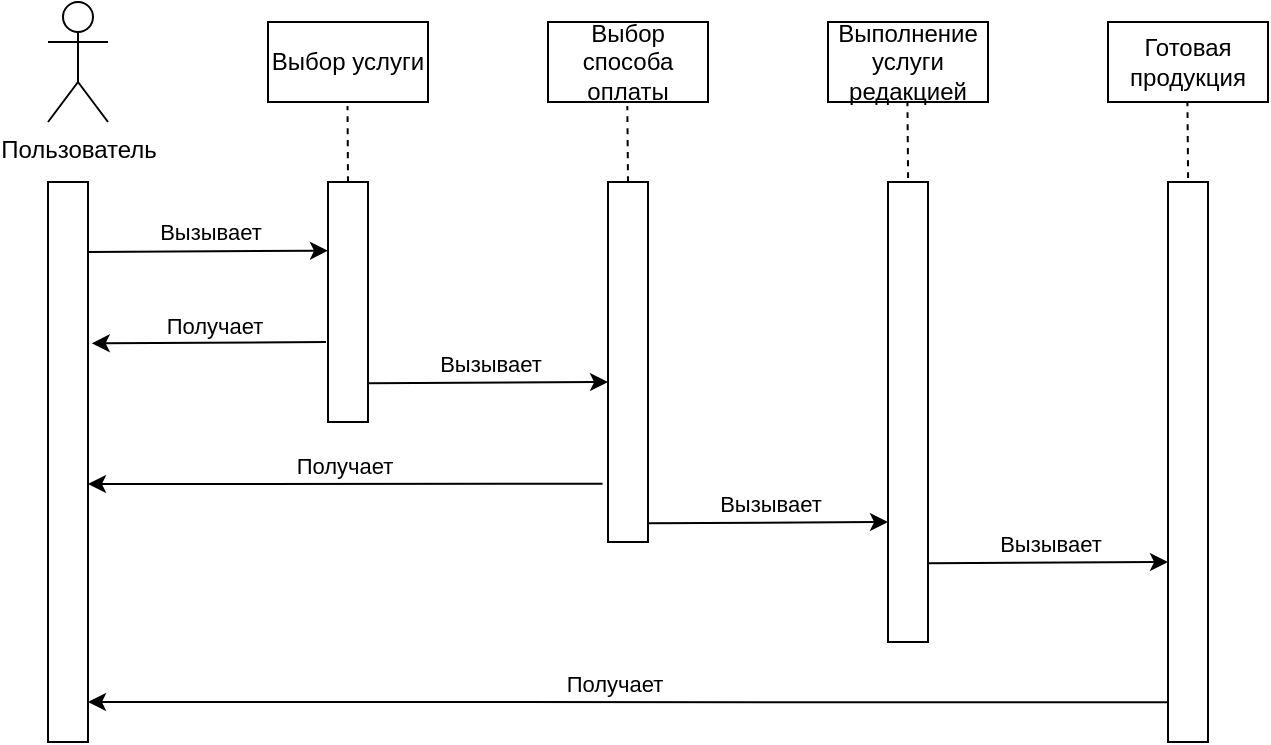 <mxfile version="24.8.6">
  <diagram name="Страница — 1" id="IqtMi52bCCeb-jUrSkYr">
    <mxGraphModel dx="664" dy="777" grid="0" gridSize="10" guides="1" tooltips="1" connect="1" arrows="1" fold="1" page="1" pageScale="1" pageWidth="827" pageHeight="1169" math="0" shadow="0">
      <root>
        <mxCell id="0" />
        <mxCell id="1" parent="0" />
        <mxCell id="VjBMBiwkj6nF564_v9z5-2" value="Выбор услуги" style="rounded=0;whiteSpace=wrap;html=1;" parent="1" vertex="1">
          <mxGeometry x="180" y="200" width="80" height="40" as="geometry" />
        </mxCell>
        <mxCell id="VjBMBiwkj6nF564_v9z5-3" value="Выбор способа оплаты" style="rounded=0;whiteSpace=wrap;html=1;" parent="1" vertex="1">
          <mxGeometry x="320" y="200" width="80" height="40" as="geometry" />
        </mxCell>
        <mxCell id="VjBMBiwkj6nF564_v9z5-7" value="" style="rounded=0;whiteSpace=wrap;html=1;" parent="1" vertex="1">
          <mxGeometry x="70" y="280" width="20" height="280" as="geometry" />
        </mxCell>
        <mxCell id="VjBMBiwkj6nF564_v9z5-10" value="" style="rounded=0;whiteSpace=wrap;html=1;" parent="1" vertex="1">
          <mxGeometry x="210" y="280" width="20" height="120" as="geometry" />
        </mxCell>
        <mxCell id="VjBMBiwkj6nF564_v9z5-12" value="" style="rounded=0;whiteSpace=wrap;html=1;" parent="1" vertex="1">
          <mxGeometry x="350" y="280" width="20" height="180" as="geometry" />
        </mxCell>
        <mxCell id="VjBMBiwkj6nF564_v9z5-23" value="" style="endArrow=none;dashed=1;html=1;rounded=0;fontSize=12;startSize=8;endSize=8;curved=1;entryX=0.5;entryY=1.058;entryDx=0;entryDy=0;entryPerimeter=0;exitX=0.5;exitY=0;exitDx=0;exitDy=0;" parent="1" source="VjBMBiwkj6nF564_v9z5-10" edge="1">
          <mxGeometry width="50" height="50" relative="1" as="geometry">
            <mxPoint x="219.76" y="280" as="sourcePoint" />
            <mxPoint x="219.76" y="242" as="targetPoint" />
          </mxGeometry>
        </mxCell>
        <mxCell id="VjBMBiwkj6nF564_v9z5-26" value="" style="endArrow=none;dashed=1;html=1;rounded=0;fontSize=12;startSize=8;endSize=8;curved=1;entryX=0.5;entryY=1.058;entryDx=0;entryDy=0;entryPerimeter=0;exitX=0.5;exitY=0;exitDx=0;exitDy=0;" parent="1" source="VjBMBiwkj6nF564_v9z5-12" edge="1">
          <mxGeometry width="50" height="50" relative="1" as="geometry">
            <mxPoint x="359.9" y="400" as="sourcePoint" />
            <mxPoint x="359.66" y="242" as="targetPoint" />
          </mxGeometry>
        </mxCell>
        <mxCell id="7FZhcnmeEdkuSMgDsyUc-2" value="Пользователь" style="shape=umlActor;verticalLabelPosition=bottom;verticalAlign=top;html=1;outlineConnect=0;" vertex="1" parent="1">
          <mxGeometry x="70" y="190" width="30" height="60" as="geometry" />
        </mxCell>
        <mxCell id="7FZhcnmeEdkuSMgDsyUc-4" value="" style="endArrow=classic;html=1;rounded=0;exitX=1.121;exitY=0.076;exitDx=0;exitDy=0;exitPerimeter=0;entryX=0.121;entryY=0.286;entryDx=0;entryDy=0;entryPerimeter=0;" edge="1" parent="1">
          <mxGeometry width="50" height="50" relative="1" as="geometry">
            <mxPoint x="90.0" y="314.96" as="sourcePoint" />
            <mxPoint x="210.0" y="314.32" as="targetPoint" />
          </mxGeometry>
        </mxCell>
        <mxCell id="7FZhcnmeEdkuSMgDsyUc-8" value="Вызывает" style="edgeLabel;html=1;align=center;verticalAlign=middle;resizable=0;points=[];" vertex="1" connectable="0" parent="7FZhcnmeEdkuSMgDsyUc-4">
          <mxGeometry x="-0.235" y="2" relative="1" as="geometry">
            <mxPoint x="15" y="-8" as="offset" />
          </mxGeometry>
        </mxCell>
        <mxCell id="7FZhcnmeEdkuSMgDsyUc-5" value="" style="endArrow=classic;html=1;rounded=0;exitX=-0.05;exitY=0.667;exitDx=0;exitDy=0;exitPerimeter=0;entryX=1.093;entryY=0.288;entryDx=0;entryDy=0;entryPerimeter=0;" edge="1" parent="1" source="VjBMBiwkj6nF564_v9z5-10" target="VjBMBiwkj6nF564_v9z5-7">
          <mxGeometry width="50" height="50" relative="1" as="geometry">
            <mxPoint x="190" y="440" as="sourcePoint" />
            <mxPoint x="240" y="390" as="targetPoint" />
          </mxGeometry>
        </mxCell>
        <mxCell id="7FZhcnmeEdkuSMgDsyUc-9" value="Получает" style="edgeLabel;html=1;align=center;verticalAlign=middle;resizable=0;points=[];" vertex="1" connectable="0" parent="7FZhcnmeEdkuSMgDsyUc-5">
          <mxGeometry x="0.046" y="-1" relative="1" as="geometry">
            <mxPoint x="5" y="-8" as="offset" />
          </mxGeometry>
        </mxCell>
        <mxCell id="7FZhcnmeEdkuSMgDsyUc-6" style="edgeStyle=orthogonalEdgeStyle;rounded=0;orthogonalLoop=1;jettySize=auto;html=1;exitX=0.5;exitY=1;exitDx=0;exitDy=0;" edge="1" parent="1" source="VjBMBiwkj6nF564_v9z5-10" target="VjBMBiwkj6nF564_v9z5-10">
          <mxGeometry relative="1" as="geometry" />
        </mxCell>
        <mxCell id="7FZhcnmeEdkuSMgDsyUc-12" value="Выполнение услуги редакцией" style="rounded=0;whiteSpace=wrap;html=1;" vertex="1" parent="1">
          <mxGeometry x="460" y="200" width="80" height="40" as="geometry" />
        </mxCell>
        <mxCell id="7FZhcnmeEdkuSMgDsyUc-13" value="&lt;span style=&quot;color: rgba(0, 0, 0, 0); font-family: monospace; font-size: 0px; text-align: start; text-wrap: nowrap;&quot;&gt;%3CmxGraphModel%3E%3Croot%3E%3CmxCell%20id%3D%220%22%2F%3E%3CmxCell%20id%3D%221%22%20parent%3D%220%22%2F%3E%3CmxCell%20id%3D%222%22%20value%3D%22%D0%92%D1%8B%D0%BF%D0%BE%D0%BB%D0%BD%D0%B5%D0%BD%D0%B8%D0%B5%20%D1%83%D1%81%D0%BB%D1%83%D0%B3%D0%B8%20%D1%80%D0%B5%D0%B4%D0%B0%D0%BA%D1%86%D0%B8%D0%B5%D0%B9%22%20style%3D%22rounded%3D0%3BwhiteSpace%3Dwrap%3Bhtml%3D1%3B%22%20vertex%3D%221%22%20parent%3D%221%22%3E%3CmxGeometry%20x%3D%22460%22%20y%3D%22200%22%20width%3D%2280%22%20height%3D%2240%22%20as%3D%22geometry%22%2F%3E%3C%2FmxCell%3E%3C%2Froot%3E%3C%2FmxGraphModel%3E&lt;/span&gt;" style="rounded=0;whiteSpace=wrap;html=1;" vertex="1" parent="1">
          <mxGeometry x="490" y="280" width="20" height="230" as="geometry" />
        </mxCell>
        <mxCell id="7FZhcnmeEdkuSMgDsyUc-14" value="" style="endArrow=none;dashed=1;html=1;rounded=0;fontSize=12;startSize=8;endSize=8;curved=1;entryX=0.5;entryY=1.058;entryDx=0;entryDy=0;entryPerimeter=0;exitX=0.5;exitY=0;exitDx=0;exitDy=0;" edge="1" parent="1">
          <mxGeometry width="50" height="50" relative="1" as="geometry">
            <mxPoint x="500.05" y="278" as="sourcePoint" />
            <mxPoint x="499.71" y="240" as="targetPoint" />
          </mxGeometry>
        </mxCell>
        <mxCell id="7FZhcnmeEdkuSMgDsyUc-15" value="" style="endArrow=classic;html=1;rounded=0;exitX=1.121;exitY=0.076;exitDx=0;exitDy=0;exitPerimeter=0;entryX=0.121;entryY=0.286;entryDx=0;entryDy=0;entryPerimeter=0;" edge="1" parent="1">
          <mxGeometry width="50" height="50" relative="1" as="geometry">
            <mxPoint x="230" y="380.64" as="sourcePoint" />
            <mxPoint x="350" y="380.0" as="targetPoint" />
          </mxGeometry>
        </mxCell>
        <mxCell id="7FZhcnmeEdkuSMgDsyUc-16" value="Вызывает" style="edgeLabel;html=1;align=center;verticalAlign=middle;resizable=0;points=[];" vertex="1" connectable="0" parent="7FZhcnmeEdkuSMgDsyUc-15">
          <mxGeometry x="-0.235" y="2" relative="1" as="geometry">
            <mxPoint x="15" y="-8" as="offset" />
          </mxGeometry>
        </mxCell>
        <mxCell id="7FZhcnmeEdkuSMgDsyUc-17" value="" style="endArrow=classic;html=1;rounded=0;exitX=-0.136;exitY=0.838;exitDx=0;exitDy=0;exitPerimeter=0;entryX=1.179;entryY=0.35;entryDx=0;entryDy=0;entryPerimeter=0;" edge="1" parent="1" source="VjBMBiwkj6nF564_v9z5-12">
          <mxGeometry width="50" height="50" relative="1" as="geometry">
            <mxPoint x="205" y="430" as="sourcePoint" />
            <mxPoint x="90" y="431" as="targetPoint" />
          </mxGeometry>
        </mxCell>
        <mxCell id="7FZhcnmeEdkuSMgDsyUc-18" value="Получает" style="edgeLabel;html=1;align=center;verticalAlign=middle;resizable=0;points=[];" vertex="1" connectable="0" parent="7FZhcnmeEdkuSMgDsyUc-17">
          <mxGeometry x="0.046" y="-1" relative="1" as="geometry">
            <mxPoint x="5" y="-8" as="offset" />
          </mxGeometry>
        </mxCell>
        <mxCell id="7FZhcnmeEdkuSMgDsyUc-19" value="Готовая продукция" style="rounded=0;whiteSpace=wrap;html=1;" vertex="1" parent="1">
          <mxGeometry x="600" y="200" width="80" height="40" as="geometry" />
        </mxCell>
        <mxCell id="7FZhcnmeEdkuSMgDsyUc-20" value="&lt;span style=&quot;color: rgba(0, 0, 0, 0); font-family: monospace; font-size: 0px; text-align: start; text-wrap: nowrap;&quot;&gt;%3CmxGraphModel%3E%3Croot%3E%3CmxCell%20id%3D%220%22%2F%3E%3CmxCell%20id%3D%221%22%20parent%3D%220%22%2F%3E%3CmxCell%20id%3D%222%22%20value%3D%22%D0%92%D1%8B%D0%BF%D0%BE%D0%BB%D0%BD%D0%B5%D0%BD%D0%B8%D0%B5%20%D1%83%D1%81%D0%BB%D1%83%D0%B3%D0%B8%20%D1%80%D0%B5%D0%B4%D0%B0%D0%BA%D1%86%D0%B8%D0%B5%D0%B9%22%20style%3D%22rounded%3D0%3BwhiteSpace%3Dwrap%3Bhtml%3D1%3B%22%20vertex%3D%221%22%20parent%3D%221%22%3E%3CmxGeometry%20x%3D%22460%22%20y%3D%22200%22%20width%3D%2280%22%20height%3D%2240%22%20as%3D%22geometry%22%2F%3E%3C%2FmxCell%3E%3C%2Froot%3E%3C%2FmxGraphModel%3E&lt;/span&gt;" style="rounded=0;whiteSpace=wrap;html=1;" vertex="1" parent="1">
          <mxGeometry x="630" y="280" width="20" height="280" as="geometry" />
        </mxCell>
        <mxCell id="7FZhcnmeEdkuSMgDsyUc-21" value="" style="endArrow=none;dashed=1;html=1;rounded=0;fontSize=12;startSize=8;endSize=8;curved=1;entryX=0.5;entryY=1.058;entryDx=0;entryDy=0;entryPerimeter=0;exitX=0.5;exitY=0;exitDx=0;exitDy=0;" edge="1" parent="1">
          <mxGeometry width="50" height="50" relative="1" as="geometry">
            <mxPoint x="640.05" y="278" as="sourcePoint" />
            <mxPoint x="639.71" y="240" as="targetPoint" />
          </mxGeometry>
        </mxCell>
        <mxCell id="7FZhcnmeEdkuSMgDsyUc-22" value="" style="endArrow=classic;html=1;rounded=0;exitX=1.121;exitY=0.076;exitDx=0;exitDy=0;exitPerimeter=0;entryX=0.121;entryY=0.286;entryDx=0;entryDy=0;entryPerimeter=0;" edge="1" parent="1">
          <mxGeometry width="50" height="50" relative="1" as="geometry">
            <mxPoint x="370" y="450.64" as="sourcePoint" />
            <mxPoint x="490" y="450.0" as="targetPoint" />
          </mxGeometry>
        </mxCell>
        <mxCell id="7FZhcnmeEdkuSMgDsyUc-23" value="Вызывает" style="edgeLabel;html=1;align=center;verticalAlign=middle;resizable=0;points=[];" vertex="1" connectable="0" parent="7FZhcnmeEdkuSMgDsyUc-22">
          <mxGeometry x="-0.235" y="2" relative="1" as="geometry">
            <mxPoint x="15" y="-8" as="offset" />
          </mxGeometry>
        </mxCell>
        <mxCell id="7FZhcnmeEdkuSMgDsyUc-25" value="" style="endArrow=classic;html=1;rounded=0;exitX=1.121;exitY=0.076;exitDx=0;exitDy=0;exitPerimeter=0;entryX=0.121;entryY=0.286;entryDx=0;entryDy=0;entryPerimeter=0;" edge="1" parent="1">
          <mxGeometry width="50" height="50" relative="1" as="geometry">
            <mxPoint x="510" y="470.64" as="sourcePoint" />
            <mxPoint x="630" y="470.0" as="targetPoint" />
          </mxGeometry>
        </mxCell>
        <mxCell id="7FZhcnmeEdkuSMgDsyUc-26" value="Вызывает" style="edgeLabel;html=1;align=center;verticalAlign=middle;resizable=0;points=[];" vertex="1" connectable="0" parent="7FZhcnmeEdkuSMgDsyUc-25">
          <mxGeometry x="-0.235" y="2" relative="1" as="geometry">
            <mxPoint x="15" y="-8" as="offset" />
          </mxGeometry>
        </mxCell>
        <mxCell id="7FZhcnmeEdkuSMgDsyUc-27" value="" style="endArrow=classic;html=1;rounded=0;exitX=0;exitY=0.929;exitDx=0;exitDy=0;exitPerimeter=0;entryX=1.179;entryY=0.35;entryDx=0;entryDy=0;entryPerimeter=0;" edge="1" parent="1" source="7FZhcnmeEdkuSMgDsyUc-20">
          <mxGeometry width="50" height="50" relative="1" as="geometry">
            <mxPoint x="347" y="540" as="sourcePoint" />
            <mxPoint x="90" y="540" as="targetPoint" />
          </mxGeometry>
        </mxCell>
        <mxCell id="7FZhcnmeEdkuSMgDsyUc-28" value="Получает" style="edgeLabel;html=1;align=center;verticalAlign=middle;resizable=0;points=[];" vertex="1" connectable="0" parent="7FZhcnmeEdkuSMgDsyUc-27">
          <mxGeometry x="0.046" y="-1" relative="1" as="geometry">
            <mxPoint x="5" y="-8" as="offset" />
          </mxGeometry>
        </mxCell>
      </root>
    </mxGraphModel>
  </diagram>
</mxfile>
